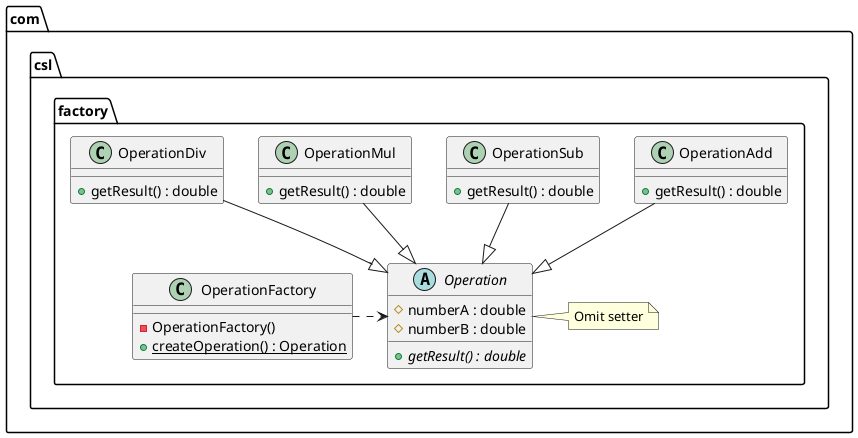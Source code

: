 @startuml
package com.csl.factory {
    abstract class Operation {
        # numberA : double
        # numberB : double
        + {abstract} getResult() : double
    }
    class OperationAdd {
        + getResult() : double
    }
    class OperationSub {
        + getResult() : double
    }
    class OperationMul {
        + getResult() : double
    }
    class OperationDiv {
        + getResult() : double
    }
    class OperationFactory {
        - OperationFactory()
        + {static} createOperation() : Operation
    }
    note right of Operation : Omit setter
    OperationAdd --|> Operation
    OperationSub --|> Operation
    OperationMul --|> Operation
    OperationDiv --|> Operation
    OperationFactory .> Operation
}
@enduml